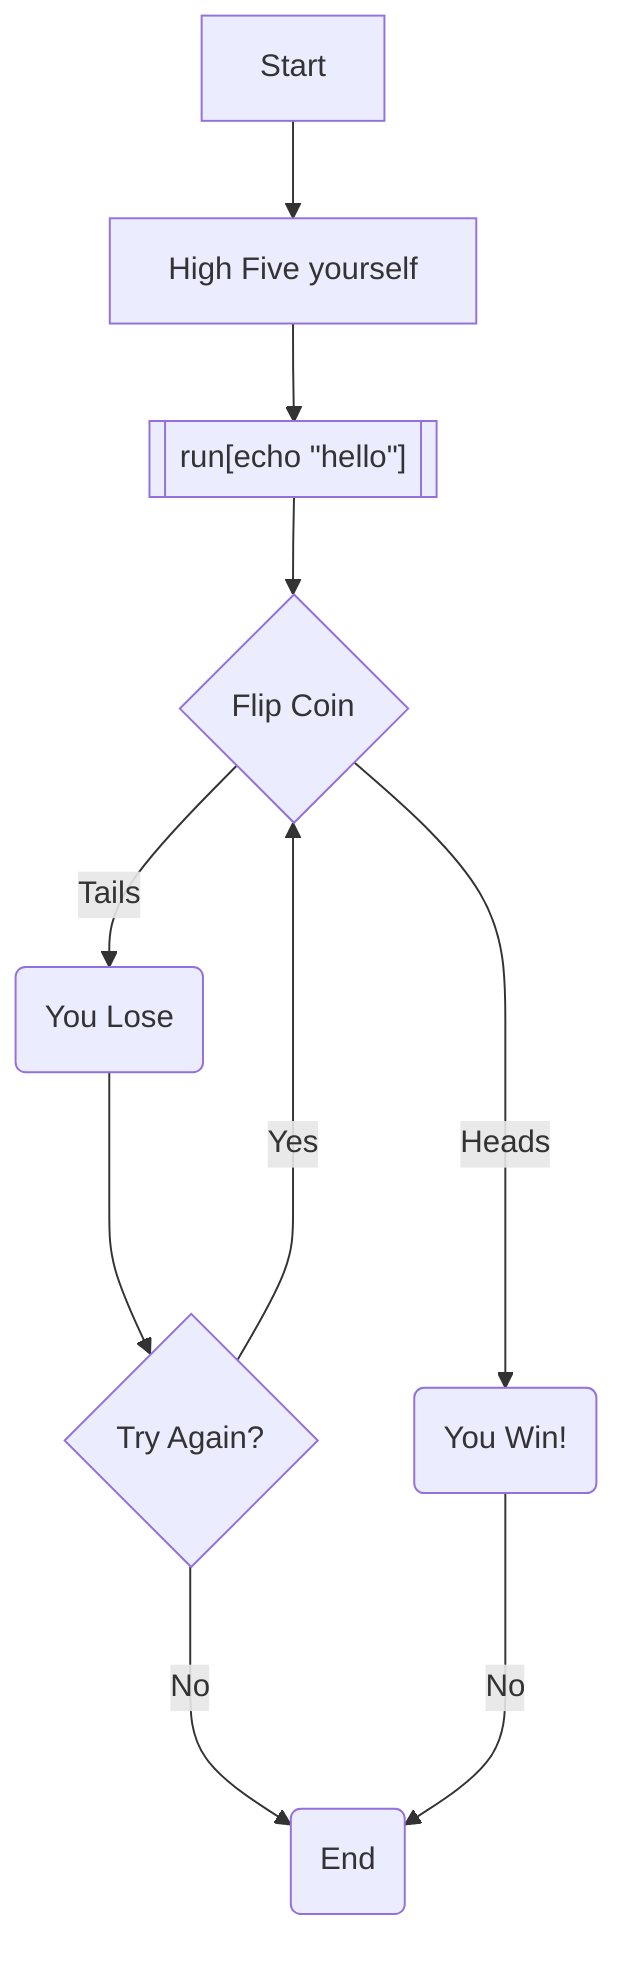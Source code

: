 flowchart TD
    Start-->A[High Five yourself]
    A-->B[["run[echo #quot;hello#quot;]"]]
    B-->C{Flip Coin}
    C--Heads-->D(You Win!)
    C--Tails-->E(You Lose)--->F
    F{Try Again?}--Yes-->C
    F & D--->|No|G(End)
